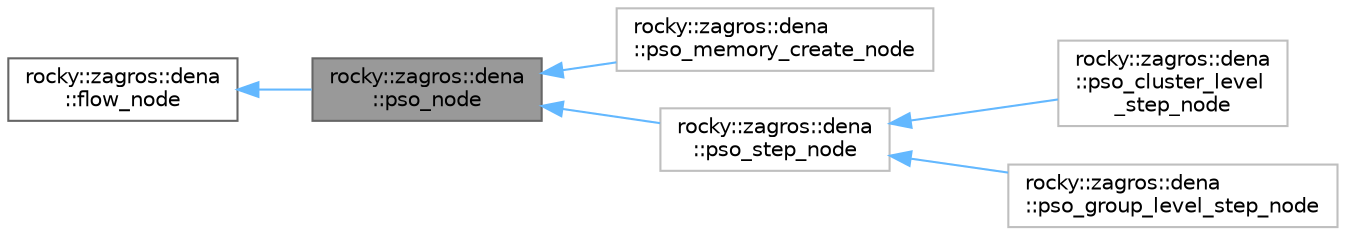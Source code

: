 digraph "rocky::zagros::dena::pso_node"
{
 // LATEX_PDF_SIZE
  bgcolor="transparent";
  edge [fontname=Helvetica,fontsize=10,labelfontname=Helvetica,labelfontsize=10];
  node [fontname=Helvetica,fontsize=10,shape=box,height=0.2,width=0.4];
  rankdir="LR";
  Node1 [label="rocky::zagros::dena\l::pso_node",height=0.2,width=0.4,color="gray40", fillcolor="grey60", style="filled", fontcolor="black",tooltip=" "];
  Node2 -> Node1 [dir="back",color="steelblue1",style="solid"];
  Node2 [label="rocky::zagros::dena\l::flow_node",height=0.2,width=0.4,color="gray40", fillcolor="white", style="filled",URL="$structrocky_1_1zagros_1_1dena_1_1flow__node.html",tooltip="abstract flow node"];
  Node1 -> Node3 [dir="back",color="steelblue1",style="solid"];
  Node3 [label="rocky::zagros::dena\l::pso_memory_create_node",height=0.2,width=0.4,color="grey75", fillcolor="white", style="filled",URL="$structrocky_1_1zagros_1_1dena_1_1pso__memory__create__node.html",tooltip=" "];
  Node1 -> Node4 [dir="back",color="steelblue1",style="solid"];
  Node4 [label="rocky::zagros::dena\l::pso_step_node",height=0.2,width=0.4,color="grey75", fillcolor="white", style="filled",URL="$structrocky_1_1zagros_1_1dena_1_1pso__step__node.html",tooltip=" "];
  Node4 -> Node5 [dir="back",color="steelblue1",style="solid"];
  Node5 [label="rocky::zagros::dena\l::pso_cluster_level\l_step_node",height=0.2,width=0.4,color="grey75", fillcolor="white", style="filled",URL="$structrocky_1_1zagros_1_1dena_1_1pso__cluster__level__step__node.html",tooltip=" "];
  Node4 -> Node6 [dir="back",color="steelblue1",style="solid"];
  Node6 [label="rocky::zagros::dena\l::pso_group_level_step_node",height=0.2,width=0.4,color="grey75", fillcolor="white", style="filled",URL="$structrocky_1_1zagros_1_1dena_1_1pso__group__level__step__node.html",tooltip=" "];
}
